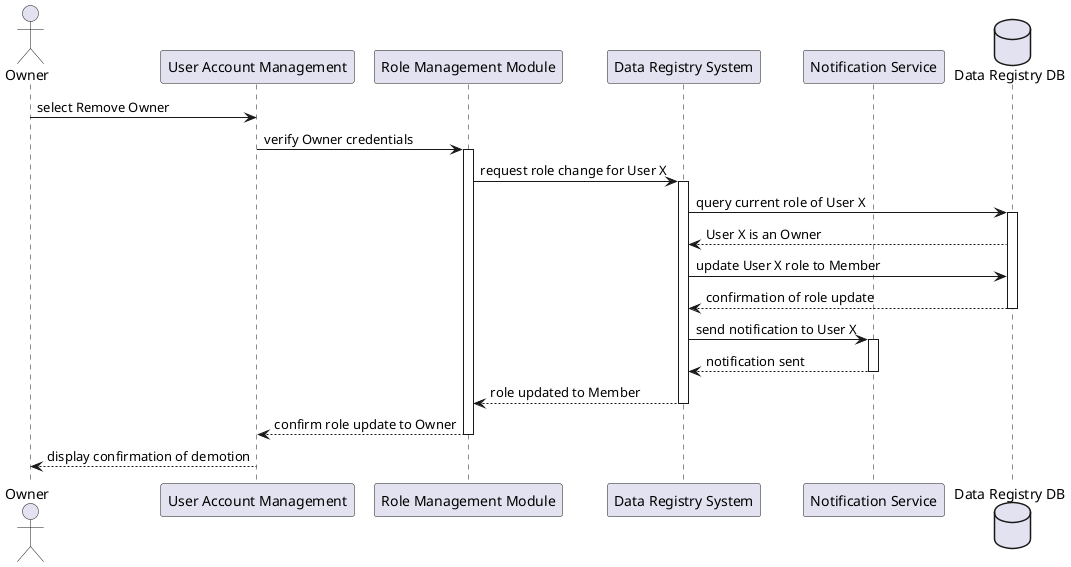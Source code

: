 @startuml
actor Owner as o
participant "User Account Management" as uam
participant "Role Management Module" as rmm
participant "Data Registry System" as drs
participant "Notification Service" as ns
database "Data Registry DB" as db

o -> uam : select Remove Owner
uam -> rmm : verify Owner credentials
activate rmm

rmm -> drs : request role change for User X
activate drs
drs -> db : query current role of User X
activate db
db --> drs : User X is an Owner
drs -> db : update User X role to Member
db --> drs : confirmation of role update
deactivate db

drs -> ns : send notification to User X
activate ns
ns --> drs : notification sent
deactivate ns

drs --> rmm : role updated to Member
deactivate drs

rmm --> uam : confirm role update to Owner
deactivate rmm

uam --> o : display confirmation of demotion
@enduml